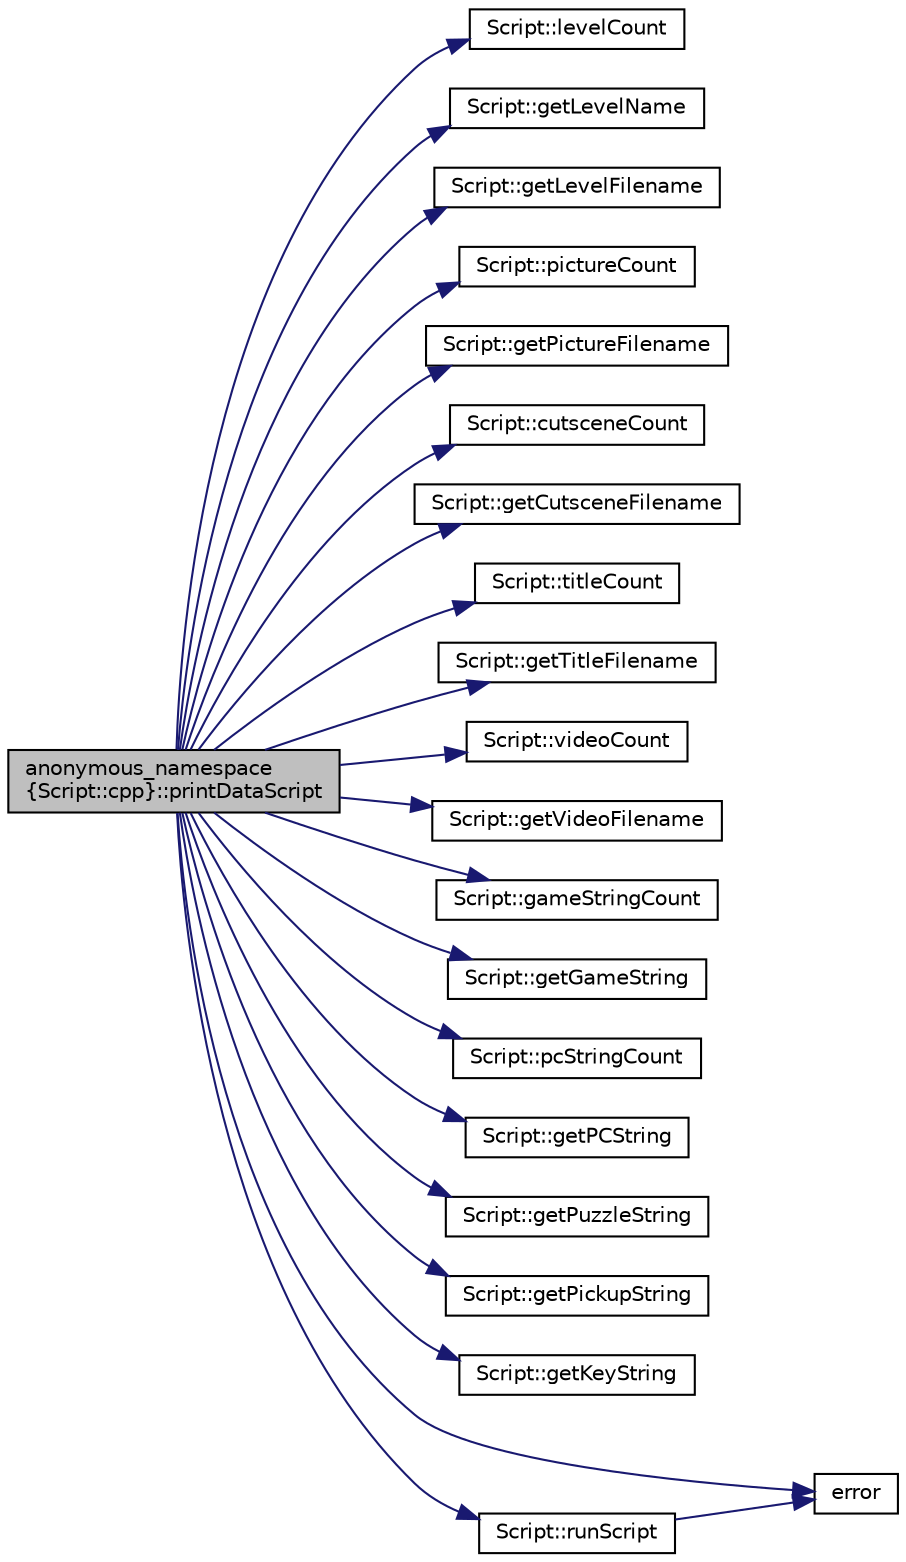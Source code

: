 digraph "anonymous_namespace{Script::cpp}::printDataScript"
{
 // INTERACTIVE_SVG=YES
  edge [fontname="Helvetica",fontsize="10",labelfontname="Helvetica",labelfontsize="10"];
  node [fontname="Helvetica",fontsize="10",shape=record];
  rankdir="LR";
  Node1 [label="anonymous_namespace\l\{Script::cpp\}::printDataScript",height=0.2,width=0.4,color="black", fillcolor="grey75", style="filled" fontcolor="black"];
  Node1 -> Node2 [color="midnightblue",fontsize="10",style="solid",fontname="Helvetica"];
  Node2 [label="Script::levelCount",height=0.2,width=0.4,color="black", fillcolor="white", style="filled",URL="$class_script.html#ac770c142176fd63b2fd917171289cb00"];
  Node1 -> Node3 [color="midnightblue",fontsize="10",style="solid",fontname="Helvetica"];
  Node3 [label="Script::getLevelName",height=0.2,width=0.4,color="black", fillcolor="white", style="filled",URL="$class_script.html#ab9da6e47f10fdca20768c1bbf4d23990"];
  Node1 -> Node4 [color="midnightblue",fontsize="10",style="solid",fontname="Helvetica"];
  Node4 [label="Script::getLevelFilename",height=0.2,width=0.4,color="black", fillcolor="white", style="filled",URL="$class_script.html#a2c6f7c8dfcb5428131fa1848b1ba802b"];
  Node1 -> Node5 [color="midnightblue",fontsize="10",style="solid",fontname="Helvetica"];
  Node5 [label="Script::pictureCount",height=0.2,width=0.4,color="black", fillcolor="white", style="filled",URL="$class_script.html#a0002376f42cd04eaef6a5d5997a03191"];
  Node1 -> Node6 [color="midnightblue",fontsize="10",style="solid",fontname="Helvetica"];
  Node6 [label="Script::getPictureFilename",height=0.2,width=0.4,color="black", fillcolor="white", style="filled",URL="$class_script.html#a2949ca64a932276ccd2542c3aa53ac86"];
  Node1 -> Node7 [color="midnightblue",fontsize="10",style="solid",fontname="Helvetica"];
  Node7 [label="Script::cutsceneCount",height=0.2,width=0.4,color="black", fillcolor="white", style="filled",URL="$class_script.html#a1e0424980e490bec6c8fde928f4333f6"];
  Node1 -> Node8 [color="midnightblue",fontsize="10",style="solid",fontname="Helvetica"];
  Node8 [label="Script::getCutsceneFilename",height=0.2,width=0.4,color="black", fillcolor="white", style="filled",URL="$class_script.html#a619608d3d8dea1e815164a00083f77db"];
  Node1 -> Node9 [color="midnightblue",fontsize="10",style="solid",fontname="Helvetica"];
  Node9 [label="Script::titleCount",height=0.2,width=0.4,color="black", fillcolor="white", style="filled",URL="$class_script.html#a1a460883ece1acb1fb2271ae85120805"];
  Node1 -> Node10 [color="midnightblue",fontsize="10",style="solid",fontname="Helvetica"];
  Node10 [label="Script::getTitleFilename",height=0.2,width=0.4,color="black", fillcolor="white", style="filled",URL="$class_script.html#a9b4618e1c7312154ea32c11b009388a3"];
  Node1 -> Node11 [color="midnightblue",fontsize="10",style="solid",fontname="Helvetica"];
  Node11 [label="Script::videoCount",height=0.2,width=0.4,color="black", fillcolor="white", style="filled",URL="$class_script.html#a262a9cece2d5b410c2b0b14fa631ed28"];
  Node1 -> Node12 [color="midnightblue",fontsize="10",style="solid",fontname="Helvetica"];
  Node12 [label="Script::getVideoFilename",height=0.2,width=0.4,color="black", fillcolor="white", style="filled",URL="$class_script.html#a71e9ee797711bdc31c5e7a0caf8eee1f"];
  Node1 -> Node13 [color="midnightblue",fontsize="10",style="solid",fontname="Helvetica"];
  Node13 [label="Script::gameStringCount",height=0.2,width=0.4,color="black", fillcolor="white", style="filled",URL="$class_script.html#ac45955d253eb8b1f57c1633adab148f7"];
  Node1 -> Node14 [color="midnightblue",fontsize="10",style="solid",fontname="Helvetica"];
  Node14 [label="Script::getGameString",height=0.2,width=0.4,color="black", fillcolor="white", style="filled",URL="$class_script.html#a4fd486276d0dd19a4a121d742c35bd9f"];
  Node1 -> Node15 [color="midnightblue",fontsize="10",style="solid",fontname="Helvetica"];
  Node15 [label="Script::pcStringCount",height=0.2,width=0.4,color="black", fillcolor="white", style="filled",URL="$class_script.html#a82d849498c3a1f12ddb965c42f05d5b4"];
  Node1 -> Node16 [color="midnightblue",fontsize="10",style="solid",fontname="Helvetica"];
  Node16 [label="Script::getPCString",height=0.2,width=0.4,color="black", fillcolor="white", style="filled",URL="$class_script.html#a64229dccfca08d3ff393a5ac698deffd"];
  Node1 -> Node17 [color="midnightblue",fontsize="10",style="solid",fontname="Helvetica"];
  Node17 [label="Script::getPuzzleString",height=0.2,width=0.4,color="black", fillcolor="white", style="filled",URL="$class_script.html#a40c7df01aee3a69c88360e8cfc6c9eca"];
  Node1 -> Node18 [color="midnightblue",fontsize="10",style="solid",fontname="Helvetica"];
  Node18 [label="Script::getPickupString",height=0.2,width=0.4,color="black", fillcolor="white", style="filled",URL="$class_script.html#a04a526ad565668464a0ca5ebca438d50"];
  Node1 -> Node19 [color="midnightblue",fontsize="10",style="solid",fontname="Helvetica"];
  Node19 [label="Script::getKeyString",height=0.2,width=0.4,color="black", fillcolor="white", style="filled",URL="$class_script.html#a3747f318a6c7b44747a83e1610c5f2c7"];
  Node1 -> Node20 [color="midnightblue",fontsize="10",style="solid",fontname="Helvetica"];
  Node20 [label="error",height=0.2,width=0.4,color="black", fillcolor="white", style="filled",URL="$commander_8c.html#a9a17d0c19f2fb4ee55752f4b6840331e"];
  Node1 -> Node21 [color="midnightblue",fontsize="10",style="solid",fontname="Helvetica"];
  Node21 [label="Script::runScript",height=0.2,width=0.4,color="black", fillcolor="white", style="filled",URL="$class_script.html#a1bfb71276ff60240f0ffa20f1e48ad57"];
  Node21 -> Node20 [color="midnightblue",fontsize="10",style="solid",fontname="Helvetica"];
}
